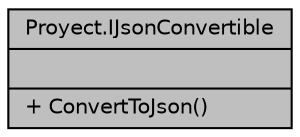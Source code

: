 digraph "Proyect.IJsonConvertible"
{
 // INTERACTIVE_SVG=YES
 // LATEX_PDF_SIZE
  edge [fontname="Helvetica",fontsize="10",labelfontname="Helvetica",labelfontsize="10"];
  node [fontname="Helvetica",fontsize="10",shape=record];
  Node1 [label="{Proyect.IJsonConvertible\n||+ ConvertToJson()\l}",height=0.2,width=0.4,color="black", fillcolor="grey75", style="filled", fontcolor="black",tooltip="Define el tipo que tienen los objetos que pueden ser serializados en y deserializados desde texto en ..."];
}
